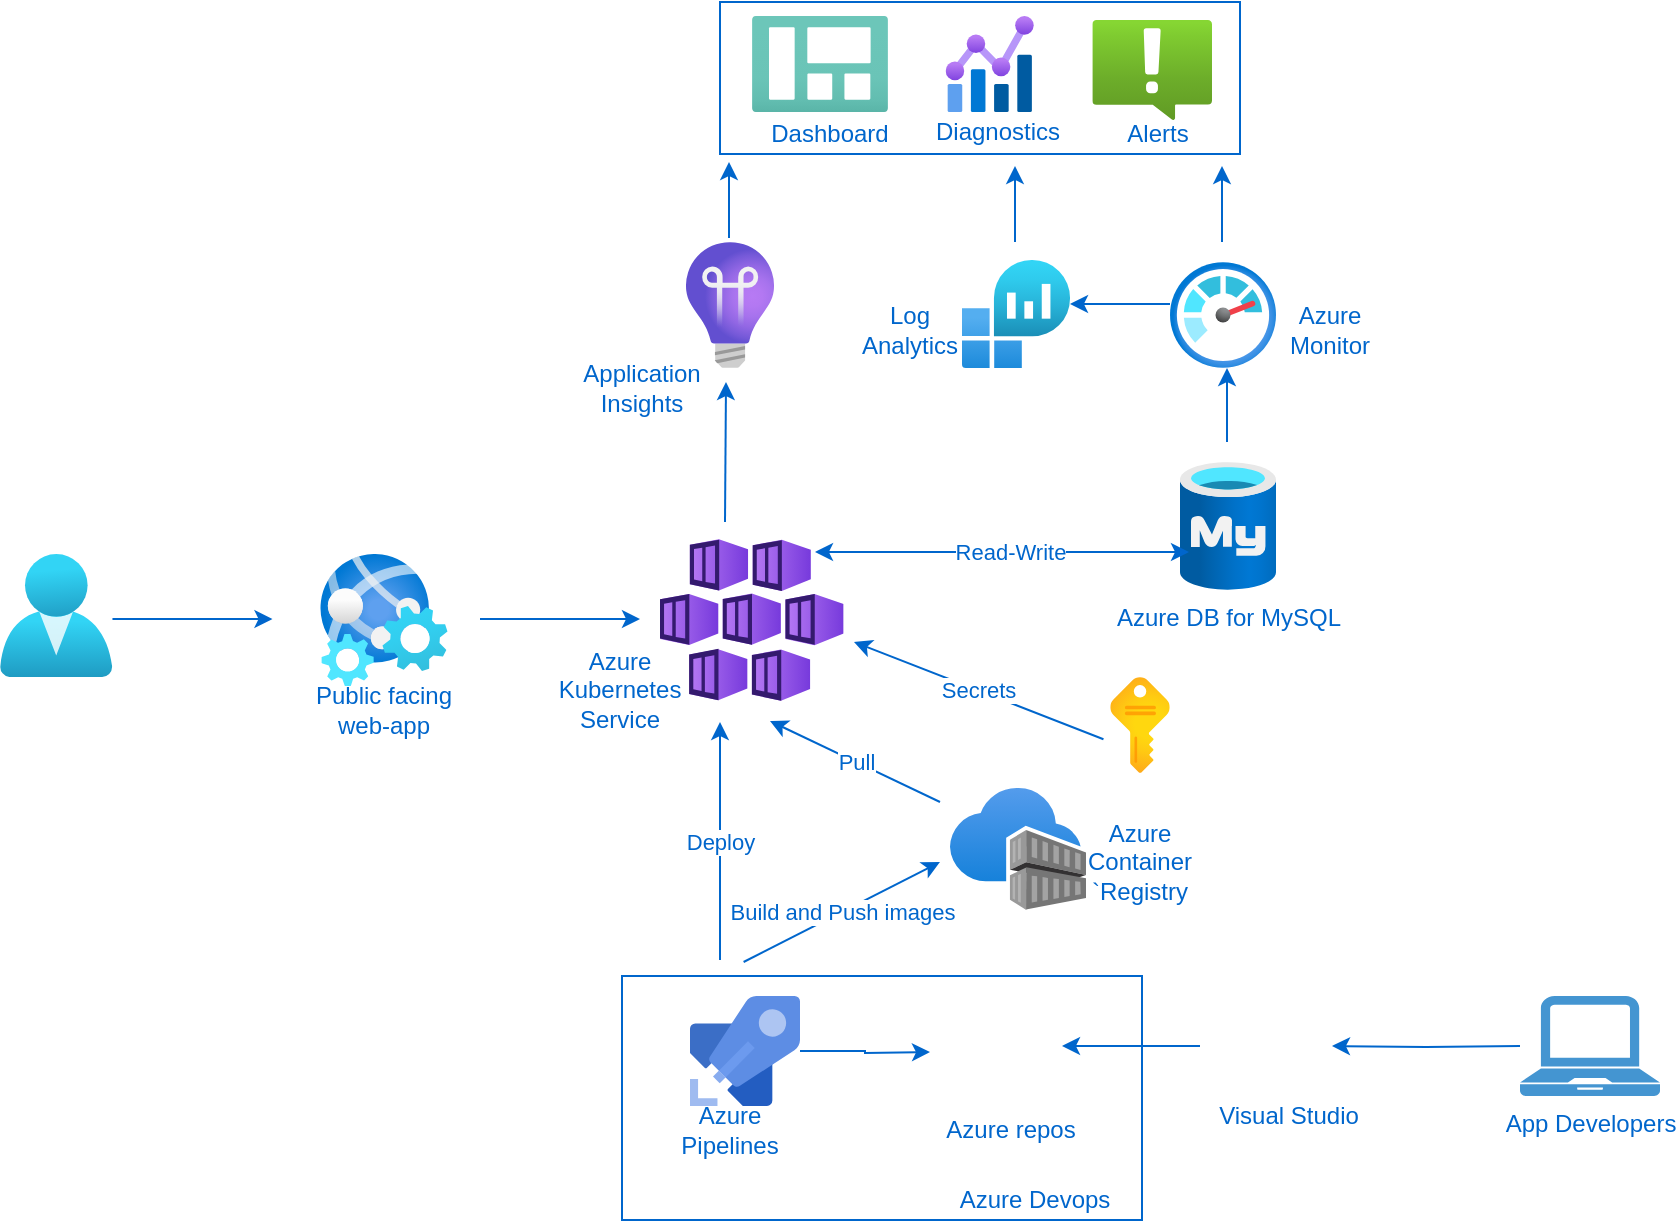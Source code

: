 <mxfile version="14.6.1" type="github">
  <diagram id="FeApv7AwOljynkFXh0qf" name="Page-1">
    <mxGraphModel dx="1684" dy="1640" grid="1" gridSize="10" guides="1" tooltips="1" connect="1" arrows="1" fold="1" page="1" pageScale="1" pageWidth="1169" pageHeight="827" math="0" shadow="0">
      <root>
        <mxCell id="0" />
        <mxCell id="1" parent="0" />
        <mxCell id="BYBcxZ3BFC2ZWahzX4ps-1" value="" style="aspect=fixed;html=1;points=[];align=center;image;fontSize=12;image=img/lib/azure2/identity/Users.svg;" vertex="1" parent="1">
          <mxGeometry x="50" y="336" width="56.23" height="61.5" as="geometry" />
        </mxCell>
        <mxCell id="BYBcxZ3BFC2ZWahzX4ps-38" value="" style="edgeStyle=orthogonalEdgeStyle;rounded=0;orthogonalLoop=1;jettySize=auto;html=1;fontColor=#0066CC;strokeColor=#0066CC;" edge="1" parent="1">
          <mxGeometry relative="1" as="geometry">
            <mxPoint x="290" y="368.5" as="sourcePoint" />
            <mxPoint x="370" y="368.5" as="targetPoint" />
          </mxGeometry>
        </mxCell>
        <mxCell id="BYBcxZ3BFC2ZWahzX4ps-4" value="" style="aspect=fixed;html=1;points=[];align=center;image;fontSize=12;image=img/lib/azure2/containers/Kubernetes_Services.svg;" vertex="1" parent="1">
          <mxGeometry x="380.0" y="328.5" width="91.8" height="81" as="geometry" />
        </mxCell>
        <object label="&lt;font color=&quot;#0066cc&quot;&gt;Azure DB for MySQL&lt;/font&gt;" id="BYBcxZ3BFC2ZWahzX4ps-5">
          <mxCell style="aspect=fixed;html=1;points=[];align=center;image;fontSize=12;image=img/lib/azure2/databases/Azure_Database_MySQL_Server.svg;" vertex="1" parent="1">
            <mxGeometry x="640" y="290" width="48" height="64" as="geometry" />
          </mxCell>
        </object>
        <mxCell id="BYBcxZ3BFC2ZWahzX4ps-64" value="" style="edgeStyle=orthogonalEdgeStyle;rounded=0;orthogonalLoop=1;jettySize=auto;html=1;fontColor=#0066CC;strokeColor=#0066CC;entryX=1;entryY=0.5;entryDx=0;entryDy=0;" edge="1" parent="1" target="BYBcxZ3BFC2ZWahzX4ps-7">
          <mxGeometry relative="1" as="geometry">
            <mxPoint x="810" y="582" as="sourcePoint" />
            <mxPoint x="755" y="582" as="targetPoint" />
          </mxGeometry>
        </mxCell>
        <mxCell id="BYBcxZ3BFC2ZWahzX4ps-6" value="&lt;font color=&quot;#0066cc&quot;&gt;App Developers&lt;/font&gt;" style="pointerEvents=1;shadow=0;dashed=0;html=1;strokeColor=none;fillColor=#4495D1;labelPosition=center;verticalLabelPosition=bottom;verticalAlign=top;align=center;outlineConnect=0;shape=mxgraph.veeam.laptop;" vertex="1" parent="1">
          <mxGeometry x="810" y="557" width="70" height="50" as="geometry" />
        </mxCell>
        <mxCell id="BYBcxZ3BFC2ZWahzX4ps-50" value="" style="edgeStyle=orthogonalEdgeStyle;rounded=0;orthogonalLoop=1;jettySize=auto;html=1;fontColor=#0066CC;strokeColor=#0066CC;entryX=1;entryY=0.5;entryDx=0;entryDy=0;" edge="1" parent="1" target="BYBcxZ3BFC2ZWahzX4ps-9">
          <mxGeometry relative="1" as="geometry">
            <mxPoint x="650" y="582" as="sourcePoint" />
            <mxPoint x="815" y="582" as="targetPoint" />
            <Array as="points">
              <mxPoint x="630" y="582" />
              <mxPoint x="630" y="582" />
            </Array>
          </mxGeometry>
        </mxCell>
        <mxCell id="BYBcxZ3BFC2ZWahzX4ps-7" value="" style="shape=image;html=1;verticalAlign=top;verticalLabelPosition=bottom;labelBackgroundColor=#ffffff;imageAspect=0;aspect=fixed;image=https://cdn4.iconfinder.com/data/icons/logos-brands-7/512/visual_studio-128.png" vertex="1" parent="1">
          <mxGeometry x="656" y="552" width="60" height="60" as="geometry" />
        </mxCell>
        <mxCell id="BYBcxZ3BFC2ZWahzX4ps-9" value="" style="shape=image;html=1;verticalAlign=top;verticalLabelPosition=bottom;labelBackgroundColor=#ffffff;imageAspect=0;aspect=fixed;image=https://cdn3.iconfinder.com/data/icons/social-media-2169/24/social_media_social_media_logo_git-128.png" vertex="1" parent="1">
          <mxGeometry x="521" y="552" width="60" height="60" as="geometry" />
        </mxCell>
        <mxCell id="BYBcxZ3BFC2ZWahzX4ps-18" value="&lt;font color=&quot;#0066cc&quot;&gt;Visual Studio&lt;/font&gt;" style="text;html=1;align=center;verticalAlign=middle;resizable=0;points=[];autosize=1;strokeColor=none;" vertex="1" parent="1">
          <mxGeometry x="649" y="607" width="90" height="20" as="geometry" />
        </mxCell>
        <mxCell id="BYBcxZ3BFC2ZWahzX4ps-19" value="&lt;font color=&quot;#0066cc&quot;&gt;Azure repos&lt;/font&gt;" style="text;html=1;align=center;verticalAlign=middle;resizable=0;points=[];autosize=1;strokeColor=none;" vertex="1" parent="1">
          <mxGeometry x="515" y="614" width="80" height="20" as="geometry" />
        </mxCell>
        <mxCell id="BYBcxZ3BFC2ZWahzX4ps-21" value="" style="aspect=fixed;html=1;points=[];align=center;image;fontSize=12;image=img/lib/azure2/containers/Container_Registries.svg;" vertex="1" parent="1">
          <mxGeometry x="525" y="453" width="68" height="61" as="geometry" />
        </mxCell>
        <mxCell id="BYBcxZ3BFC2ZWahzX4ps-58" value="Azure Kubernetes Service" style="text;html=1;strokeColor=none;fillColor=none;align=center;verticalAlign=middle;whiteSpace=wrap;rounded=0;fontColor=#0066CC;" vertex="1" parent="1">
          <mxGeometry x="340" y="394" width="40" height="20" as="geometry" />
        </mxCell>
        <mxCell id="BYBcxZ3BFC2ZWahzX4ps-59" value="Azure Container&lt;br&gt;`Registry" style="text;html=1;strokeColor=none;fillColor=none;align=center;verticalAlign=middle;whiteSpace=wrap;rounded=0;fontColor=#0066CC;" vertex="1" parent="1">
          <mxGeometry x="600" y="480" width="40" height="20" as="geometry" />
        </mxCell>
        <mxCell id="BYBcxZ3BFC2ZWahzX4ps-66" value="" style="edgeStyle=orthogonalEdgeStyle;rounded=0;orthogonalLoop=1;jettySize=auto;html=1;fontColor=#0066CC;strokeColor=#0066CC;" edge="1" parent="1" source="BYBcxZ3BFC2ZWahzX4ps-62">
          <mxGeometry relative="1" as="geometry">
            <mxPoint x="515" y="585" as="targetPoint" />
          </mxGeometry>
        </mxCell>
        <mxCell id="BYBcxZ3BFC2ZWahzX4ps-62" value="" style="aspect=fixed;html=1;points=[];align=center;image;fontSize=12;image=img/lib/mscae/Azure_Pipelines.svg;fontColor=#0066CC;strokeColor=#0066CC;fillColor=none;" vertex="1" parent="1">
          <mxGeometry x="395" y="557" width="55" height="55" as="geometry" />
        </mxCell>
        <mxCell id="BYBcxZ3BFC2ZWahzX4ps-63" value="Azure Pipelines" style="text;html=1;strokeColor=none;fillColor=none;align=center;verticalAlign=middle;whiteSpace=wrap;rounded=0;fontColor=#0066CC;" vertex="1" parent="1">
          <mxGeometry x="395" y="614" width="40" height="20" as="geometry" />
        </mxCell>
        <mxCell id="BYBcxZ3BFC2ZWahzX4ps-68" value="Deploy" style="edgeStyle=orthogonalEdgeStyle;rounded=0;orthogonalLoop=1;jettySize=auto;html=1;fontColor=#0066CC;strokeColor=#0066CC;" edge="1" parent="1">
          <mxGeometry relative="1" as="geometry">
            <mxPoint x="410" y="539" as="sourcePoint" />
            <mxPoint x="410" y="420" as="targetPoint" />
            <Array as="points">
              <mxPoint x="410" y="489" />
              <mxPoint x="410" y="489" />
            </Array>
          </mxGeometry>
        </mxCell>
        <mxCell id="BYBcxZ3BFC2ZWahzX4ps-70" value="" style="rounded=0;whiteSpace=wrap;html=1;fontColor=#0066CC;strokeColor=#0066CC;fillColor=none;" vertex="1" parent="1">
          <mxGeometry x="361" y="547" width="260" height="122" as="geometry" />
        </mxCell>
        <mxCell id="BYBcxZ3BFC2ZWahzX4ps-72" value="Azure Devops" style="text;html=1;strokeColor=none;fillColor=none;align=center;verticalAlign=middle;whiteSpace=wrap;rounded=0;fontColor=#0066CC;" vertex="1" parent="1">
          <mxGeometry x="525" y="649" width="85" height="20" as="geometry" />
        </mxCell>
        <mxCell id="BYBcxZ3BFC2ZWahzX4ps-75" value="" style="endArrow=classic;startArrow=classic;html=1;fontColor=#0066CC;strokeColor=#0066CC;" edge="1" parent="1">
          <mxGeometry width="50" height="50" relative="1" as="geometry">
            <mxPoint x="457.5" y="335" as="sourcePoint" />
            <mxPoint x="644.5" y="335" as="targetPoint" />
          </mxGeometry>
        </mxCell>
        <mxCell id="BYBcxZ3BFC2ZWahzX4ps-76" value="Read-Write" style="edgeLabel;html=1;align=center;verticalAlign=middle;resizable=0;points=[];fontColor=#0066CC;" vertex="1" connectable="0" parent="BYBcxZ3BFC2ZWahzX4ps-75">
          <mxGeometry x="0.039" relative="1" as="geometry">
            <mxPoint as="offset" />
          </mxGeometry>
        </mxCell>
        <mxCell id="BYBcxZ3BFC2ZWahzX4ps-79" value="" style="aspect=fixed;html=1;points=[];align=center;image;fontSize=12;image=img/lib/azure2/general/Subscriptions.svg;fontColor=#0066CC;strokeColor=#0066CC;fillColor=none;" vertex="1" parent="1">
          <mxGeometry x="605.13" y="397.5" width="29.75" height="48" as="geometry" />
        </mxCell>
        <mxCell id="BYBcxZ3BFC2ZWahzX4ps-83" value="Secrets" style="endArrow=classic;html=1;fontColor=#0066CC;strokeColor=#0066CC;exitX=-0.114;exitY=0.648;exitDx=0;exitDy=0;exitPerimeter=0;" edge="1" parent="1" source="BYBcxZ3BFC2ZWahzX4ps-79">
          <mxGeometry width="50" height="50" relative="1" as="geometry">
            <mxPoint x="475" y="316.62" as="sourcePoint" />
            <mxPoint x="477" y="380" as="targetPoint" />
          </mxGeometry>
        </mxCell>
        <mxCell id="BYBcxZ3BFC2ZWahzX4ps-84" value="" style="aspect=fixed;html=1;points=[];align=center;image;fontSize=12;image=img/lib/azure2/preview/Web_Environment.svg;fontColor=#0066CC;strokeColor=#0066CC;fillColor=none;" vertex="1" parent="1">
          <mxGeometry x="210" y="336" width="64" height="66" as="geometry" />
        </mxCell>
        <mxCell id="BYBcxZ3BFC2ZWahzX4ps-85" value="Public facing web-app" style="text;html=1;strokeColor=none;fillColor=none;align=center;verticalAlign=middle;whiteSpace=wrap;rounded=0;fontColor=#0066CC;" vertex="1" parent="1">
          <mxGeometry x="197" y="404" width="90" height="20" as="geometry" />
        </mxCell>
        <mxCell id="BYBcxZ3BFC2ZWahzX4ps-86" value="" style="edgeStyle=orthogonalEdgeStyle;rounded=0;orthogonalLoop=1;jettySize=auto;html=1;fontColor=#0066CC;strokeColor=#0066CC;" edge="1" parent="1">
          <mxGeometry relative="1" as="geometry">
            <mxPoint x="106.23" y="368.5" as="sourcePoint" />
            <mxPoint x="186.23" y="368.5" as="targetPoint" />
          </mxGeometry>
        </mxCell>
        <mxCell id="BYBcxZ3BFC2ZWahzX4ps-87" value="" style="aspect=fixed;html=1;points=[];align=center;image;fontSize=12;image=img/lib/azure2/management_governance/Monitor.svg;fontColor=#0066CC;strokeColor=#0066CC;fillColor=none;" vertex="1" parent="1">
          <mxGeometry x="635" y="190" width="53" height="53" as="geometry" />
        </mxCell>
        <mxCell id="BYBcxZ3BFC2ZWahzX4ps-90" value="" style="aspect=fixed;html=1;points=[];align=center;image;fontSize=12;image=img/lib/azure2/general/Dashboard.svg;fontColor=#0066CC;strokeColor=#0066CC;fillColor=none;" vertex="1" parent="1">
          <mxGeometry x="426" y="67" width="68" height="48" as="geometry" />
        </mxCell>
        <mxCell id="BYBcxZ3BFC2ZWahzX4ps-96" value="Pull" style="endArrow=classic;html=1;fontColor=#0066CC;strokeColor=#0066CC;" edge="1" parent="1">
          <mxGeometry width="50" height="50" relative="1" as="geometry">
            <mxPoint x="520" y="460" as="sourcePoint" />
            <mxPoint x="435" y="419.5" as="targetPoint" />
          </mxGeometry>
        </mxCell>
        <mxCell id="BYBcxZ3BFC2ZWahzX4ps-97" value="Build and Push images" style="endArrow=classic;html=1;fontColor=#0066CC;strokeColor=#0066CC;" edge="1" parent="1">
          <mxGeometry width="50" height="50" relative="1" as="geometry">
            <mxPoint x="421.8" y="540" as="sourcePoint" />
            <mxPoint x="520" y="490" as="targetPoint" />
          </mxGeometry>
        </mxCell>
        <mxCell id="BYBcxZ3BFC2ZWahzX4ps-99" value="" style="aspect=fixed;html=1;points=[];align=center;image;fontSize=12;image=img/lib/azure2/management_governance/Application_Insights.svg;fontColor=#0066CC;strokeColor=#0066CC;fillColor=none;" vertex="1" parent="1">
          <mxGeometry x="393" y="180" width="44" height="63" as="geometry" />
        </mxCell>
        <mxCell id="BYBcxZ3BFC2ZWahzX4ps-100" value="" style="aspect=fixed;html=1;points=[];align=center;image;fontSize=12;image=img/lib/azure2/analytics/Log_Analytics_Workspaces.svg;fontColor=#0066CC;strokeColor=#0066CC;fillColor=none;" vertex="1" parent="1">
          <mxGeometry x="531" y="189" width="54" height="54" as="geometry" />
        </mxCell>
        <mxCell id="BYBcxZ3BFC2ZWahzX4ps-104" value="" style="aspect=fixed;html=1;points=[];align=center;image;fontSize=12;image=img/lib/azure2/management_governance/Alerts.svg;fontColor=#0066CC;strokeColor=#0066CC;fillColor=none;" vertex="1" parent="1">
          <mxGeometry x="596.18" y="69" width="59.82" height="50" as="geometry" />
        </mxCell>
        <mxCell id="BYBcxZ3BFC2ZWahzX4ps-105" value="" style="aspect=fixed;html=1;points=[];align=center;image;fontSize=12;image=img/lib/azure2/management_governance/Metrics.svg;fontColor=#0066CC;strokeColor=#0066CC;fillColor=none;" vertex="1" parent="1">
          <mxGeometry x="522.69" y="67" width="44.31" height="48" as="geometry" />
        </mxCell>
        <mxCell id="BYBcxZ3BFC2ZWahzX4ps-106" value="Dashboard" style="text;html=1;strokeColor=none;fillColor=none;align=center;verticalAlign=middle;whiteSpace=wrap;rounded=0;fontColor=#0066CC;" vertex="1" parent="1">
          <mxGeometry x="445" y="116" width="40" height="20" as="geometry" />
        </mxCell>
        <mxCell id="BYBcxZ3BFC2ZWahzX4ps-107" value="Diagnostics" style="text;html=1;strokeColor=none;fillColor=none;align=center;verticalAlign=middle;whiteSpace=wrap;rounded=0;fontColor=#0066CC;" vertex="1" parent="1">
          <mxGeometry x="529" y="115" width="40" height="20" as="geometry" />
        </mxCell>
        <mxCell id="BYBcxZ3BFC2ZWahzX4ps-109" value="Alerts" style="text;html=1;strokeColor=none;fillColor=none;align=center;verticalAlign=middle;whiteSpace=wrap;rounded=0;fontColor=#0066CC;" vertex="1" parent="1">
          <mxGeometry x="609" y="116" width="40" height="20" as="geometry" />
        </mxCell>
        <mxCell id="BYBcxZ3BFC2ZWahzX4ps-110" value="" style="endArrow=classic;html=1;fontColor=#0066CC;strokeColor=#0066CC;" edge="1" parent="1">
          <mxGeometry width="50" height="50" relative="1" as="geometry">
            <mxPoint x="412.5" y="320" as="sourcePoint" />
            <mxPoint x="413" y="250" as="targetPoint" />
          </mxGeometry>
        </mxCell>
        <mxCell id="BYBcxZ3BFC2ZWahzX4ps-111" value="Application&lt;br&gt;Insights" style="text;html=1;strokeColor=none;fillColor=none;align=center;verticalAlign=middle;whiteSpace=wrap;rounded=0;fontColor=#0066CC;" vertex="1" parent="1">
          <mxGeometry x="351" y="243" width="40" height="20" as="geometry" />
        </mxCell>
        <mxCell id="BYBcxZ3BFC2ZWahzX4ps-113" value="" style="endArrow=classic;html=1;fontColor=#0066CC;strokeColor=#0066CC;" edge="1" parent="1">
          <mxGeometry width="50" height="50" relative="1" as="geometry">
            <mxPoint x="663.5" y="280" as="sourcePoint" />
            <mxPoint x="663.5" y="243" as="targetPoint" />
          </mxGeometry>
        </mxCell>
        <mxCell id="BYBcxZ3BFC2ZWahzX4ps-116" value="Azure Monitor" style="text;html=1;strokeColor=none;fillColor=none;align=center;verticalAlign=middle;whiteSpace=wrap;rounded=0;fontColor=#0066CC;" vertex="1" parent="1">
          <mxGeometry x="695" y="214" width="40" height="20" as="geometry" />
        </mxCell>
        <mxCell id="BYBcxZ3BFC2ZWahzX4ps-117" value="Log Analytics" style="text;html=1;strokeColor=none;fillColor=none;align=center;verticalAlign=middle;whiteSpace=wrap;rounded=0;fontColor=#0066CC;" vertex="1" parent="1">
          <mxGeometry x="485" y="214" width="40" height="20" as="geometry" />
        </mxCell>
        <mxCell id="BYBcxZ3BFC2ZWahzX4ps-118" value="" style="endArrow=classic;html=1;fontColor=#0066CC;strokeColor=#0066CC;" edge="1" parent="1">
          <mxGeometry width="50" height="50" relative="1" as="geometry">
            <mxPoint x="661" y="180" as="sourcePoint" />
            <mxPoint x="661" y="142" as="targetPoint" />
          </mxGeometry>
        </mxCell>
        <mxCell id="BYBcxZ3BFC2ZWahzX4ps-120" value="" style="endArrow=classic;html=1;fontColor=#0066CC;strokeColor=#0066CC;" edge="1" parent="1">
          <mxGeometry width="50" height="50" relative="1" as="geometry">
            <mxPoint x="557.5" y="180" as="sourcePoint" />
            <mxPoint x="557.5" y="142" as="targetPoint" />
          </mxGeometry>
        </mxCell>
        <mxCell id="BYBcxZ3BFC2ZWahzX4ps-121" value="" style="endArrow=classic;html=1;fontColor=#0066CC;strokeColor=#0066CC;" edge="1" parent="1">
          <mxGeometry width="50" height="50" relative="1" as="geometry">
            <mxPoint x="414.5" y="178" as="sourcePoint" />
            <mxPoint x="414.5" y="140" as="targetPoint" />
          </mxGeometry>
        </mxCell>
        <mxCell id="BYBcxZ3BFC2ZWahzX4ps-124" value="" style="rounded=0;whiteSpace=wrap;html=1;fontColor=#0066CC;strokeColor=#0066CC;fillColor=none;" vertex="1" parent="1">
          <mxGeometry x="410" y="60" width="260" height="76" as="geometry" />
        </mxCell>
        <mxCell id="BYBcxZ3BFC2ZWahzX4ps-125" value="" style="endArrow=classic;html=1;fontColor=#0066CC;strokeColor=#0066CC;" edge="1" parent="1">
          <mxGeometry width="50" height="50" relative="1" as="geometry">
            <mxPoint x="635" y="211" as="sourcePoint" />
            <mxPoint x="585" y="211" as="targetPoint" />
          </mxGeometry>
        </mxCell>
      </root>
    </mxGraphModel>
  </diagram>
</mxfile>
